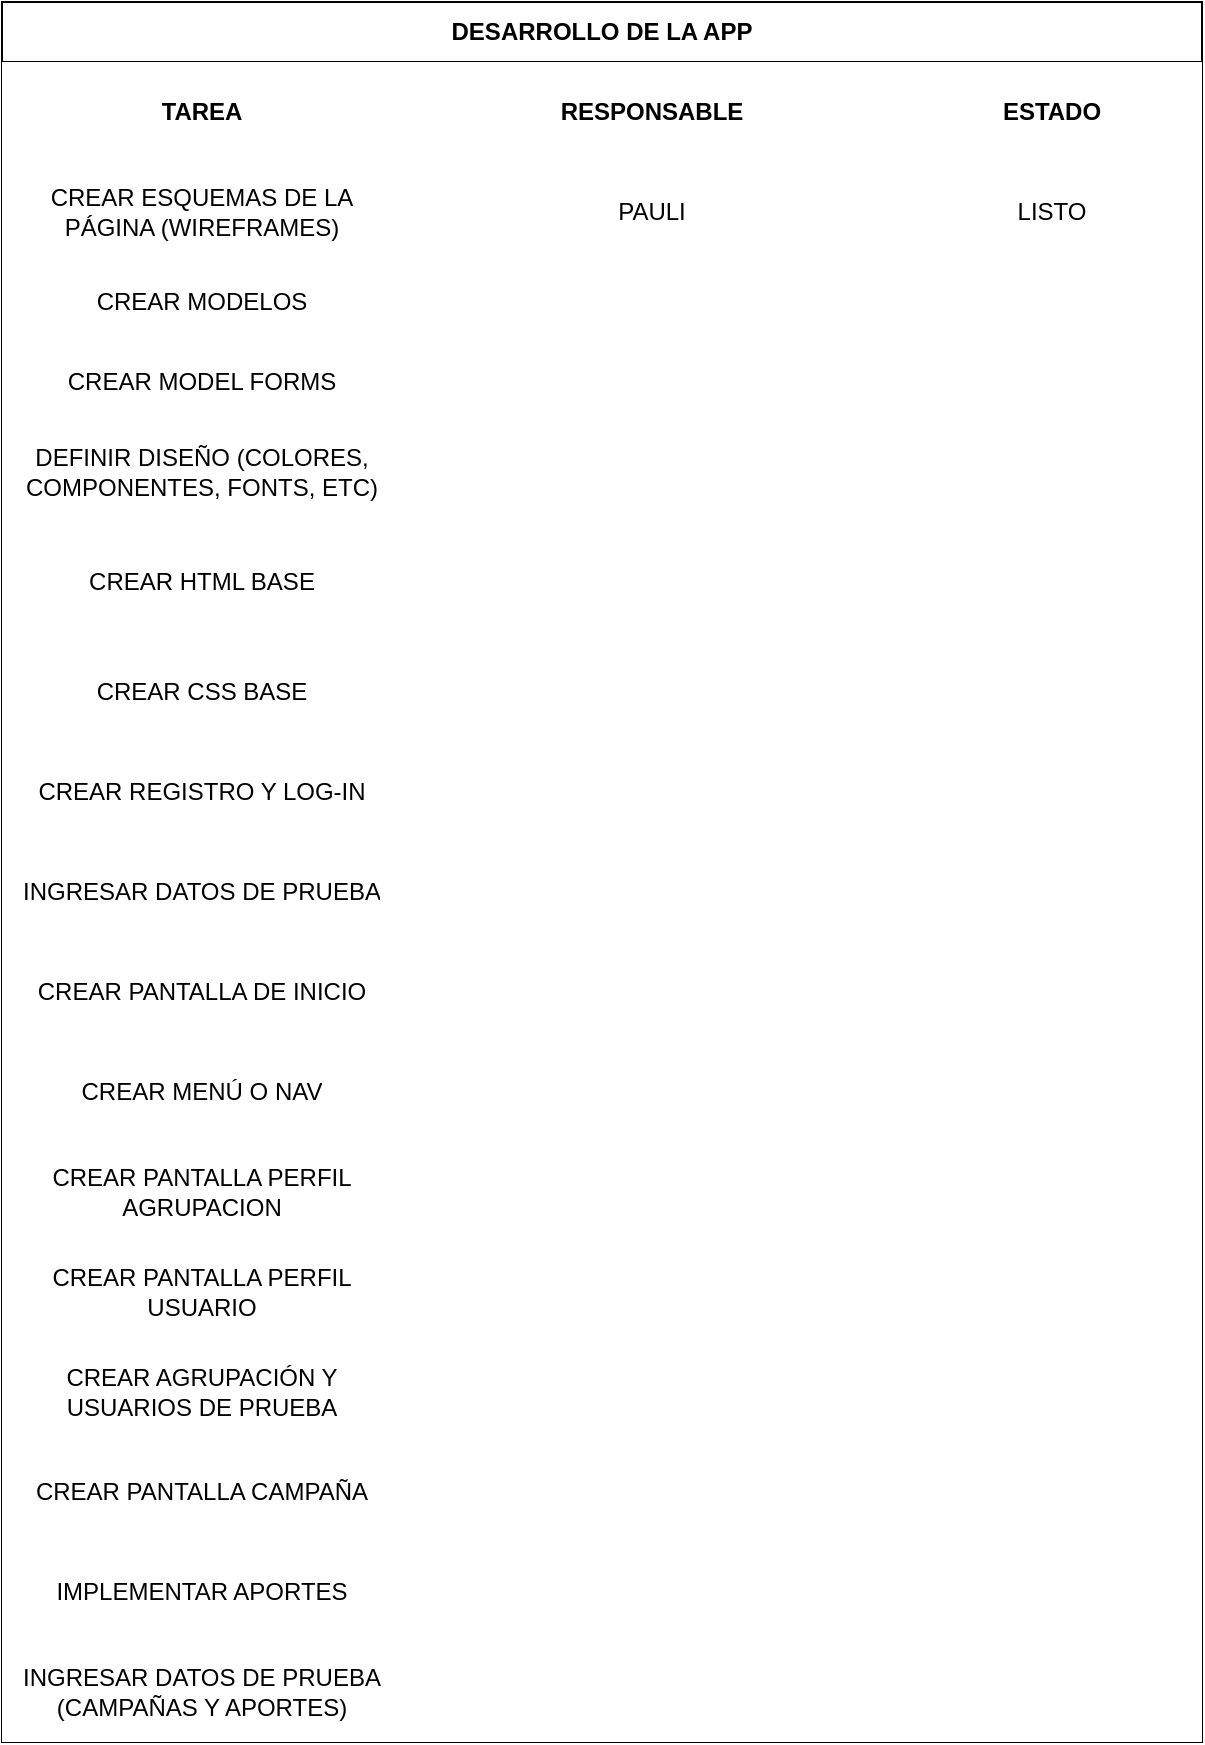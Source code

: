 <mxfile>
    <diagram id="Nh6UNAL5YvbXApqFtY4x" name="Page-1">
        <mxGraphModel dx="1296" dy="790" grid="1" gridSize="10" guides="1" tooltips="1" connect="1" arrows="1" fold="1" page="1" pageScale="1" pageWidth="827" pageHeight="1169" math="0" shadow="0">
            <root>
                <mxCell id="0"/>
                <mxCell id="1" parent="0"/>
                <mxCell id="16" value="DESARROLLO DE LA APP" style="shape=table;html=1;whiteSpace=wrap;startSize=30;container=1;collapsible=0;childLayout=tableLayout;fontStyle=1;align=center;" parent="1" vertex="1">
                    <mxGeometry x="60" y="30" width="600" height="870" as="geometry"/>
                </mxCell>
                <mxCell id="85" style="shape=partialRectangle;html=1;whiteSpace=wrap;collapsible=0;dropTarget=0;pointerEvents=0;fillColor=none;top=0;left=0;bottom=0;right=0;points=[[0,0.5],[1,0.5]];portConstraint=eastwest;" parent="16" vertex="1">
                    <mxGeometry y="30" width="600" height="50" as="geometry"/>
                </mxCell>
                <mxCell id="86" value="TAREA" style="shape=partialRectangle;html=1;whiteSpace=wrap;connectable=0;top=0;left=0;bottom=0;right=0;overflow=hidden;fontStyle=1;labelBackgroundColor=none;" parent="85" vertex="1">
                    <mxGeometry width="200" height="50" as="geometry"/>
                </mxCell>
                <mxCell id="87" value="RESPONSABLE" style="shape=partialRectangle;html=1;whiteSpace=wrap;connectable=0;top=0;left=0;bottom=0;right=0;overflow=hidden;fontStyle=1" parent="85" vertex="1">
                    <mxGeometry x="200" width="250" height="50" as="geometry"/>
                </mxCell>
                <mxCell id="88" value="ESTADO" style="shape=partialRectangle;html=1;whiteSpace=wrap;connectable=0;top=0;left=0;bottom=0;right=0;overflow=hidden;fontStyle=1" parent="85" vertex="1">
                    <mxGeometry x="450" width="150" height="50" as="geometry"/>
                </mxCell>
                <mxCell id="17" value="" style="shape=partialRectangle;html=1;whiteSpace=wrap;collapsible=0;dropTarget=0;pointerEvents=0;fillColor=none;top=0;left=0;bottom=0;right=0;points=[[0,0.5],[1,0.5]];portConstraint=eastwest;" parent="16" vertex="1">
                    <mxGeometry y="80" width="600" height="50" as="geometry"/>
                </mxCell>
                <mxCell id="18" value="CREAR ESQUEMAS DE LA PÁGINA (WIREFRAMES)" style="shape=partialRectangle;html=1;whiteSpace=wrap;connectable=0;top=0;left=0;bottom=0;right=0;overflow=hidden;" parent="17" vertex="1">
                    <mxGeometry width="200" height="50" as="geometry"/>
                </mxCell>
                <mxCell id="19" value="PAULI" style="shape=partialRectangle;html=1;whiteSpace=wrap;connectable=0;top=0;left=0;bottom=0;right=0;overflow=hidden;" parent="17" vertex="1">
                    <mxGeometry x="200" width="250" height="50" as="geometry"/>
                </mxCell>
                <mxCell id="20" value="LISTO" style="shape=partialRectangle;html=1;whiteSpace=wrap;connectable=0;top=0;left=0;bottom=0;right=0;overflow=hidden;" parent="17" vertex="1">
                    <mxGeometry x="450" width="150" height="50" as="geometry"/>
                </mxCell>
                <mxCell id="21" value="" style="shape=partialRectangle;html=1;whiteSpace=wrap;collapsible=0;dropTarget=0;pointerEvents=0;fillColor=none;top=0;left=0;bottom=0;right=0;points=[[0,0.5],[1,0.5]];portConstraint=eastwest;" parent="16" vertex="1">
                    <mxGeometry y="130" width="600" height="40" as="geometry"/>
                </mxCell>
                <mxCell id="22" value="CREAR MODELOS" style="shape=partialRectangle;html=1;whiteSpace=wrap;connectable=0;top=0;left=0;bottom=0;right=0;overflow=hidden;" parent="21" vertex="1">
                    <mxGeometry width="200" height="40" as="geometry"/>
                </mxCell>
                <mxCell id="23" value="" style="shape=partialRectangle;html=1;whiteSpace=wrap;connectable=0;top=0;left=0;bottom=0;right=0;overflow=hidden;" parent="21" vertex="1">
                    <mxGeometry x="200" width="250" height="40" as="geometry"/>
                </mxCell>
                <mxCell id="24" value="" style="shape=partialRectangle;html=1;whiteSpace=wrap;connectable=0;top=0;left=0;bottom=0;right=0;overflow=hidden;" parent="21" vertex="1">
                    <mxGeometry x="450" width="150" height="40" as="geometry"/>
                </mxCell>
                <mxCell id="25" value="" style="shape=partialRectangle;html=1;whiteSpace=wrap;collapsible=0;dropTarget=0;pointerEvents=0;fillColor=none;top=0;left=0;bottom=0;right=0;points=[[0,0.5],[1,0.5]];portConstraint=eastwest;" parent="16" vertex="1">
                    <mxGeometry y="170" width="600" height="40" as="geometry"/>
                </mxCell>
                <mxCell id="26" value="CREAR MODEL FORMS" style="shape=partialRectangle;html=1;whiteSpace=wrap;connectable=0;top=0;left=0;bottom=0;right=0;overflow=hidden;" parent="25" vertex="1">
                    <mxGeometry width="200" height="40" as="geometry"/>
                </mxCell>
                <mxCell id="27" value="" style="shape=partialRectangle;html=1;whiteSpace=wrap;connectable=0;top=0;left=0;bottom=0;right=0;overflow=hidden;" parent="25" vertex="1">
                    <mxGeometry x="200" width="250" height="40" as="geometry"/>
                </mxCell>
                <mxCell id="28" value="" style="shape=partialRectangle;html=1;whiteSpace=wrap;connectable=0;top=0;left=0;bottom=0;right=0;overflow=hidden;" parent="25" vertex="1">
                    <mxGeometry x="450" width="150" height="40" as="geometry"/>
                </mxCell>
                <mxCell id="29" style="shape=partialRectangle;html=1;whiteSpace=wrap;collapsible=0;dropTarget=0;pointerEvents=0;fillColor=none;top=0;left=0;bottom=0;right=0;points=[[0,0.5],[1,0.5]];portConstraint=eastwest;" parent="16" vertex="1">
                    <mxGeometry y="210" width="600" height="50" as="geometry"/>
                </mxCell>
                <mxCell id="30" value="DEFINIR DISEÑO (COLORES, COMPONENTES, FONTS, ETC)" style="shape=partialRectangle;html=1;whiteSpace=wrap;connectable=0;top=0;left=0;bottom=0;right=0;overflow=hidden;" parent="29" vertex="1">
                    <mxGeometry width="200" height="50" as="geometry"/>
                </mxCell>
                <mxCell id="31" style="shape=partialRectangle;html=1;whiteSpace=wrap;connectable=0;top=0;left=0;bottom=0;right=0;overflow=hidden;" parent="29" vertex="1">
                    <mxGeometry x="200" width="250" height="50" as="geometry"/>
                </mxCell>
                <mxCell id="32" style="shape=partialRectangle;html=1;whiteSpace=wrap;connectable=0;top=0;left=0;bottom=0;right=0;overflow=hidden;" parent="29" vertex="1">
                    <mxGeometry x="450" width="150" height="50" as="geometry"/>
                </mxCell>
                <mxCell id="33" style="shape=partialRectangle;html=1;whiteSpace=wrap;collapsible=0;dropTarget=0;pointerEvents=0;fillColor=none;top=0;left=0;bottom=0;right=0;points=[[0,0.5],[1,0.5]];portConstraint=eastwest;" parent="16" vertex="1">
                    <mxGeometry y="260" width="600" height="60" as="geometry"/>
                </mxCell>
                <mxCell id="34" value="CREAR HTML BASE" style="shape=partialRectangle;html=1;whiteSpace=wrap;connectable=0;top=0;left=0;bottom=0;right=0;overflow=hidden;" parent="33" vertex="1">
                    <mxGeometry width="200" height="60" as="geometry"/>
                </mxCell>
                <mxCell id="35" style="shape=partialRectangle;html=1;whiteSpace=wrap;connectable=0;top=0;left=0;bottom=0;right=0;overflow=hidden;" parent="33" vertex="1">
                    <mxGeometry x="200" width="250" height="60" as="geometry"/>
                </mxCell>
                <mxCell id="36" style="shape=partialRectangle;html=1;whiteSpace=wrap;connectable=0;top=0;left=0;bottom=0;right=0;overflow=hidden;" parent="33" vertex="1">
                    <mxGeometry x="450" width="150" height="60" as="geometry"/>
                </mxCell>
                <mxCell id="37" style="shape=partialRectangle;html=1;whiteSpace=wrap;collapsible=0;dropTarget=0;pointerEvents=0;fillColor=none;top=0;left=0;bottom=0;right=0;points=[[0,0.5],[1,0.5]];portConstraint=eastwest;" parent="16" vertex="1">
                    <mxGeometry y="320" width="600" height="50" as="geometry"/>
                </mxCell>
                <mxCell id="38" value="CREAR CSS BASE" style="shape=partialRectangle;html=1;whiteSpace=wrap;connectable=0;top=0;left=0;bottom=0;right=0;overflow=hidden;" parent="37" vertex="1">
                    <mxGeometry width="200" height="50" as="geometry"/>
                </mxCell>
                <mxCell id="39" style="shape=partialRectangle;html=1;whiteSpace=wrap;connectable=0;top=0;left=0;bottom=0;right=0;overflow=hidden;" parent="37" vertex="1">
                    <mxGeometry x="200" width="250" height="50" as="geometry"/>
                </mxCell>
                <mxCell id="40" style="shape=partialRectangle;html=1;whiteSpace=wrap;connectable=0;top=0;left=0;bottom=0;right=0;overflow=hidden;" parent="37" vertex="1">
                    <mxGeometry x="450" width="150" height="50" as="geometry"/>
                </mxCell>
                <mxCell id="53" style="shape=partialRectangle;html=1;whiteSpace=wrap;collapsible=0;dropTarget=0;pointerEvents=0;fillColor=none;top=0;left=0;bottom=0;right=0;points=[[0,0.5],[1,0.5]];portConstraint=eastwest;" parent="16" vertex="1">
                    <mxGeometry y="370" width="600" height="50" as="geometry"/>
                </mxCell>
                <mxCell id="54" value="CREAR REGISTRO Y LOG-IN" style="shape=partialRectangle;html=1;whiteSpace=wrap;connectable=0;top=0;left=0;bottom=0;right=0;overflow=hidden;" parent="53" vertex="1">
                    <mxGeometry width="200" height="50" as="geometry"/>
                </mxCell>
                <mxCell id="55" style="shape=partialRectangle;html=1;whiteSpace=wrap;connectable=0;top=0;left=0;bottom=0;right=0;overflow=hidden;" parent="53" vertex="1">
                    <mxGeometry x="200" width="250" height="50" as="geometry"/>
                </mxCell>
                <mxCell id="56" style="shape=partialRectangle;html=1;whiteSpace=wrap;connectable=0;top=0;left=0;bottom=0;right=0;overflow=hidden;" parent="53" vertex="1">
                    <mxGeometry x="450" width="150" height="50" as="geometry"/>
                </mxCell>
                <mxCell id="57" style="shape=partialRectangle;html=1;whiteSpace=wrap;collapsible=0;dropTarget=0;pointerEvents=0;fillColor=none;top=0;left=0;bottom=0;right=0;points=[[0,0.5],[1,0.5]];portConstraint=eastwest;" parent="16" vertex="1">
                    <mxGeometry y="420" width="600" height="50" as="geometry"/>
                </mxCell>
                <mxCell id="58" value="INGRESAR DATOS DE PRUEBA" style="shape=partialRectangle;html=1;whiteSpace=wrap;connectable=0;top=0;left=0;bottom=0;right=0;overflow=hidden;" parent="57" vertex="1">
                    <mxGeometry width="200" height="50" as="geometry"/>
                </mxCell>
                <mxCell id="59" style="shape=partialRectangle;html=1;whiteSpace=wrap;connectable=0;top=0;left=0;bottom=0;right=0;overflow=hidden;" parent="57" vertex="1">
                    <mxGeometry x="200" width="250" height="50" as="geometry"/>
                </mxCell>
                <mxCell id="60" style="shape=partialRectangle;html=1;whiteSpace=wrap;connectable=0;top=0;left=0;bottom=0;right=0;overflow=hidden;" parent="57" vertex="1">
                    <mxGeometry x="450" width="150" height="50" as="geometry"/>
                </mxCell>
                <mxCell id="49" style="shape=partialRectangle;html=1;whiteSpace=wrap;collapsible=0;dropTarget=0;pointerEvents=0;fillColor=none;top=0;left=0;bottom=0;right=0;points=[[0,0.5],[1,0.5]];portConstraint=eastwest;" parent="16" vertex="1">
                    <mxGeometry y="470" width="600" height="50" as="geometry"/>
                </mxCell>
                <mxCell id="50" value="CREAR PANTALLA DE INICIO" style="shape=partialRectangle;html=1;whiteSpace=wrap;connectable=0;top=0;left=0;bottom=0;right=0;overflow=hidden;" parent="49" vertex="1">
                    <mxGeometry width="200" height="50" as="geometry"/>
                </mxCell>
                <mxCell id="51" style="shape=partialRectangle;html=1;whiteSpace=wrap;connectable=0;top=0;left=0;bottom=0;right=0;overflow=hidden;" parent="49" vertex="1">
                    <mxGeometry x="200" width="250" height="50" as="geometry"/>
                </mxCell>
                <mxCell id="52" style="shape=partialRectangle;html=1;whiteSpace=wrap;connectable=0;top=0;left=0;bottom=0;right=0;overflow=hidden;" parent="49" vertex="1">
                    <mxGeometry x="450" width="150" height="50" as="geometry"/>
                </mxCell>
                <mxCell id="45" style="shape=partialRectangle;html=1;whiteSpace=wrap;collapsible=0;dropTarget=0;pointerEvents=0;fillColor=none;top=0;left=0;bottom=0;right=0;points=[[0,0.5],[1,0.5]];portConstraint=eastwest;" parent="16" vertex="1">
                    <mxGeometry y="520" width="600" height="50" as="geometry"/>
                </mxCell>
                <mxCell id="46" value="CREAR MENÚ O NAV" style="shape=partialRectangle;html=1;whiteSpace=wrap;connectable=0;top=0;left=0;bottom=0;right=0;overflow=hidden;" parent="45" vertex="1">
                    <mxGeometry width="200" height="50" as="geometry"/>
                </mxCell>
                <mxCell id="47" style="shape=partialRectangle;html=1;whiteSpace=wrap;connectable=0;top=0;left=0;bottom=0;right=0;overflow=hidden;" parent="45" vertex="1">
                    <mxGeometry x="200" width="250" height="50" as="geometry"/>
                </mxCell>
                <mxCell id="48" style="shape=partialRectangle;html=1;whiteSpace=wrap;connectable=0;top=0;left=0;bottom=0;right=0;overflow=hidden;" parent="45" vertex="1">
                    <mxGeometry x="450" width="150" height="50" as="geometry"/>
                </mxCell>
                <mxCell id="41" style="shape=partialRectangle;html=1;whiteSpace=wrap;collapsible=0;dropTarget=0;pointerEvents=0;fillColor=none;top=0;left=0;bottom=0;right=0;points=[[0,0.5],[1,0.5]];portConstraint=eastwest;" parent="16" vertex="1">
                    <mxGeometry y="570" width="600" height="50" as="geometry"/>
                </mxCell>
                <mxCell id="42" value="CREAR PANTALLA PERFIL AGRUPACION" style="shape=partialRectangle;html=1;whiteSpace=wrap;connectable=0;top=0;left=0;bottom=0;right=0;overflow=hidden;" parent="41" vertex="1">
                    <mxGeometry width="200" height="50" as="geometry"/>
                </mxCell>
                <mxCell id="43" style="shape=partialRectangle;html=1;whiteSpace=wrap;connectable=0;top=0;left=0;bottom=0;right=0;overflow=hidden;" parent="41" vertex="1">
                    <mxGeometry x="200" width="250" height="50" as="geometry"/>
                </mxCell>
                <mxCell id="44" style="shape=partialRectangle;html=1;whiteSpace=wrap;connectable=0;top=0;left=0;bottom=0;right=0;overflow=hidden;" parent="41" vertex="1">
                    <mxGeometry x="450" width="150" height="50" as="geometry"/>
                </mxCell>
                <mxCell id="61" style="shape=partialRectangle;html=1;whiteSpace=wrap;collapsible=0;dropTarget=0;pointerEvents=0;fillColor=none;top=0;left=0;bottom=0;right=0;points=[[0,0.5],[1,0.5]];portConstraint=eastwest;" parent="16" vertex="1">
                    <mxGeometry y="620" width="600" height="50" as="geometry"/>
                </mxCell>
                <mxCell id="62" value="CREAR PANTALLA PERFIL USUARIO" style="shape=partialRectangle;html=1;whiteSpace=wrap;connectable=0;top=0;left=0;bottom=0;right=0;overflow=hidden;" parent="61" vertex="1">
                    <mxGeometry width="200" height="50" as="geometry"/>
                </mxCell>
                <mxCell id="63" style="shape=partialRectangle;html=1;whiteSpace=wrap;connectable=0;top=0;left=0;bottom=0;right=0;overflow=hidden;" parent="61" vertex="1">
                    <mxGeometry x="200" width="250" height="50" as="geometry"/>
                </mxCell>
                <mxCell id="64" style="shape=partialRectangle;html=1;whiteSpace=wrap;connectable=0;top=0;left=0;bottom=0;right=0;overflow=hidden;" parent="61" vertex="1">
                    <mxGeometry x="450" width="150" height="50" as="geometry"/>
                </mxCell>
                <mxCell id="77" style="shape=partialRectangle;html=1;whiteSpace=wrap;collapsible=0;dropTarget=0;pointerEvents=0;fillColor=none;top=0;left=0;bottom=0;right=0;points=[[0,0.5],[1,0.5]];portConstraint=eastwest;" parent="16" vertex="1">
                    <mxGeometry y="670" width="600" height="50" as="geometry"/>
                </mxCell>
                <mxCell id="78" value="CREAR AGRUPACIÓN Y USUARIOS DE PRUEBA" style="shape=partialRectangle;html=1;whiteSpace=wrap;connectable=0;top=0;left=0;bottom=0;right=0;overflow=hidden;" parent="77" vertex="1">
                    <mxGeometry width="200" height="50" as="geometry"/>
                </mxCell>
                <mxCell id="79" style="shape=partialRectangle;html=1;whiteSpace=wrap;connectable=0;top=0;left=0;bottom=0;right=0;overflow=hidden;" parent="77" vertex="1">
                    <mxGeometry x="200" width="250" height="50" as="geometry"/>
                </mxCell>
                <mxCell id="80" style="shape=partialRectangle;html=1;whiteSpace=wrap;connectable=0;top=0;left=0;bottom=0;right=0;overflow=hidden;" parent="77" vertex="1">
                    <mxGeometry x="450" width="150" height="50" as="geometry"/>
                </mxCell>
                <mxCell id="65" style="shape=partialRectangle;html=1;whiteSpace=wrap;collapsible=0;dropTarget=0;pointerEvents=0;fillColor=none;top=0;left=0;bottom=0;right=0;points=[[0,0.5],[1,0.5]];portConstraint=eastwest;" parent="16" vertex="1">
                    <mxGeometry y="720" width="600" height="50" as="geometry"/>
                </mxCell>
                <mxCell id="66" value="CREAR PANTALLA CAMPAÑA" style="shape=partialRectangle;html=1;whiteSpace=wrap;connectable=0;top=0;left=0;bottom=0;right=0;overflow=hidden;" parent="65" vertex="1">
                    <mxGeometry width="200" height="50" as="geometry"/>
                </mxCell>
                <mxCell id="67" style="shape=partialRectangle;html=1;whiteSpace=wrap;connectable=0;top=0;left=0;bottom=0;right=0;overflow=hidden;" parent="65" vertex="1">
                    <mxGeometry x="200" width="250" height="50" as="geometry"/>
                </mxCell>
                <mxCell id="68" style="shape=partialRectangle;html=1;whiteSpace=wrap;connectable=0;top=0;left=0;bottom=0;right=0;overflow=hidden;" parent="65" vertex="1">
                    <mxGeometry x="450" width="150" height="50" as="geometry"/>
                </mxCell>
                <mxCell id="69" style="shape=partialRectangle;html=1;whiteSpace=wrap;collapsible=0;dropTarget=0;pointerEvents=0;fillColor=none;top=0;left=0;bottom=0;right=0;points=[[0,0.5],[1,0.5]];portConstraint=eastwest;" parent="16" vertex="1">
                    <mxGeometry y="770" width="600" height="50" as="geometry"/>
                </mxCell>
                <mxCell id="70" value="IMPLEMENTAR APORTES" style="shape=partialRectangle;html=1;whiteSpace=wrap;connectable=0;top=0;left=0;bottom=0;right=0;overflow=hidden;" parent="69" vertex="1">
                    <mxGeometry width="200" height="50" as="geometry"/>
                </mxCell>
                <mxCell id="71" style="shape=partialRectangle;html=1;whiteSpace=wrap;connectable=0;top=0;left=0;bottom=0;right=0;overflow=hidden;" parent="69" vertex="1">
                    <mxGeometry x="200" width="250" height="50" as="geometry"/>
                </mxCell>
                <mxCell id="72" style="shape=partialRectangle;html=1;whiteSpace=wrap;connectable=0;top=0;left=0;bottom=0;right=0;overflow=hidden;" parent="69" vertex="1">
                    <mxGeometry x="450" width="150" height="50" as="geometry"/>
                </mxCell>
                <mxCell id="73" style="shape=partialRectangle;html=1;whiteSpace=wrap;collapsible=0;dropTarget=0;pointerEvents=0;fillColor=none;top=0;left=0;bottom=0;right=0;points=[[0,0.5],[1,0.5]];portConstraint=eastwest;" parent="16" vertex="1">
                    <mxGeometry y="820" width="600" height="50" as="geometry"/>
                </mxCell>
                <mxCell id="74" value="INGRESAR DATOS DE PRUEBA (CAMPAÑAS Y APORTES)" style="shape=partialRectangle;html=1;whiteSpace=wrap;connectable=0;top=0;left=0;bottom=0;right=0;overflow=hidden;" parent="73" vertex="1">
                    <mxGeometry width="200" height="50" as="geometry"/>
                </mxCell>
                <mxCell id="75" style="shape=partialRectangle;html=1;whiteSpace=wrap;connectable=0;top=0;left=0;bottom=0;right=0;overflow=hidden;" parent="73" vertex="1">
                    <mxGeometry x="200" width="250" height="50" as="geometry"/>
                </mxCell>
                <mxCell id="76" style="shape=partialRectangle;html=1;whiteSpace=wrap;connectable=0;top=0;left=0;bottom=0;right=0;overflow=hidden;" parent="73" vertex="1">
                    <mxGeometry x="450" width="150" height="50" as="geometry"/>
                </mxCell>
            </root>
        </mxGraphModel>
    </diagram>
</mxfile>